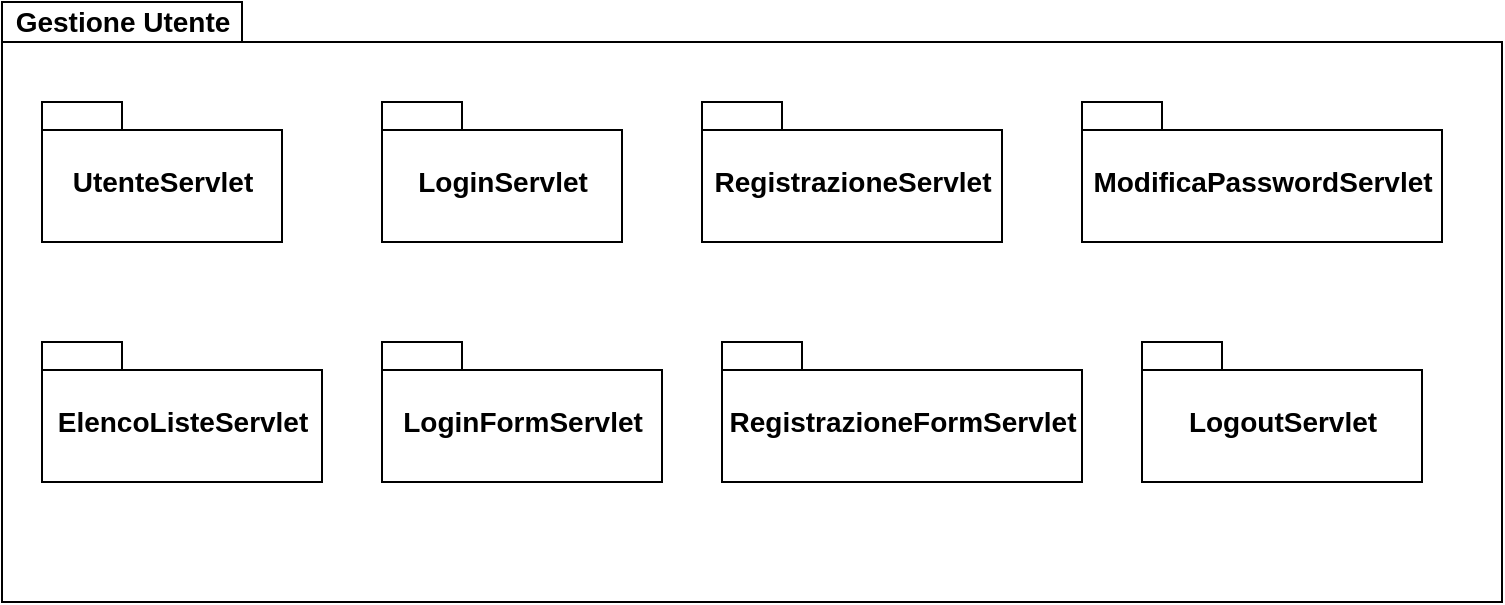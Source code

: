 <mxfile version="16.5.4" type="device"><diagram id="hliyiHKY1-tAfS8a4rGt" name="Page-1"><mxGraphModel dx="1651" dy="662" grid="1" gridSize="10" guides="1" tooltips="1" connect="1" arrows="1" fold="1" page="1" pageScale="1" pageWidth="827" pageHeight="1169" math="0" shadow="0"><root><mxCell id="0"/><mxCell id="1" parent="0"/><mxCell id="c1iqWmHCEpPBOMIHqLAP-1" value="" style="shape=folder;fontStyle=1;spacingTop=10;tabWidth=120;tabHeight=20;tabPosition=left;html=1;" vertex="1" parent="1"><mxGeometry x="-160" y="200" width="750" height="300" as="geometry"/></mxCell><mxCell id="c1iqWmHCEpPBOMIHqLAP-2" value="&lt;b&gt;&lt;font style=&quot;font-size: 14px&quot;&gt;Gestione Utente&lt;/font&gt;&lt;/b&gt;" style="text;html=1;align=center;verticalAlign=middle;resizable=0;points=[];autosize=1;strokeColor=none;fillColor=none;" vertex="1" parent="1"><mxGeometry x="-160" y="200" width="120" height="20" as="geometry"/></mxCell><mxCell id="c1iqWmHCEpPBOMIHqLAP-3" value="ElencoListeServlet" style="shape=folder;fontStyle=1;spacingTop=10;tabWidth=40;tabHeight=14;tabPosition=left;html=1;fontSize=14;" vertex="1" parent="1"><mxGeometry x="-140" y="370" width="140" height="70" as="geometry"/></mxCell><mxCell id="c1iqWmHCEpPBOMIHqLAP-4" value="LogoutServlet" style="shape=folder;fontStyle=1;spacingTop=10;tabWidth=40;tabHeight=14;tabPosition=left;html=1;fontSize=14;" vertex="1" parent="1"><mxGeometry x="410" y="370" width="140" height="70" as="geometry"/></mxCell><mxCell id="c1iqWmHCEpPBOMIHqLAP-5" value="LoginServlet" style="shape=folder;fontStyle=1;spacingTop=10;tabWidth=40;tabHeight=14;tabPosition=left;html=1;fontSize=14;" vertex="1" parent="1"><mxGeometry x="30" y="250" width="120" height="70" as="geometry"/></mxCell><mxCell id="c1iqWmHCEpPBOMIHqLAP-6" value="LoginFormServlet" style="shape=folder;fontStyle=1;spacingTop=10;tabWidth=40;tabHeight=14;tabPosition=left;html=1;fontSize=14;" vertex="1" parent="1"><mxGeometry x="30" y="370" width="140" height="70" as="geometry"/></mxCell><mxCell id="c1iqWmHCEpPBOMIHqLAP-7" value="UtenteServlet" style="shape=folder;fontStyle=1;spacingTop=10;tabWidth=40;tabHeight=14;tabPosition=left;html=1;fontSize=14;" vertex="1" parent="1"><mxGeometry x="-140" y="250" width="120" height="70" as="geometry"/></mxCell><mxCell id="c1iqWmHCEpPBOMIHqLAP-8" value="RegistrazioneServlet" style="shape=folder;fontStyle=1;spacingTop=10;tabWidth=40;tabHeight=14;tabPosition=left;html=1;fontSize=14;" vertex="1" parent="1"><mxGeometry x="190" y="250" width="150" height="70" as="geometry"/></mxCell><mxCell id="c1iqWmHCEpPBOMIHqLAP-9" value="ModificaPasswordServlet" style="shape=folder;fontStyle=1;spacingTop=10;tabWidth=40;tabHeight=14;tabPosition=left;html=1;fontSize=14;" vertex="1" parent="1"><mxGeometry x="380" y="250" width="180" height="70" as="geometry"/></mxCell><mxCell id="c1iqWmHCEpPBOMIHqLAP-10" value="RegistrazioneFormServlet" style="shape=folder;fontStyle=1;spacingTop=10;tabWidth=40;tabHeight=14;tabPosition=left;html=1;fontSize=14;" vertex="1" parent="1"><mxGeometry x="200" y="370" width="180" height="70" as="geometry"/></mxCell></root></mxGraphModel></diagram></mxfile>